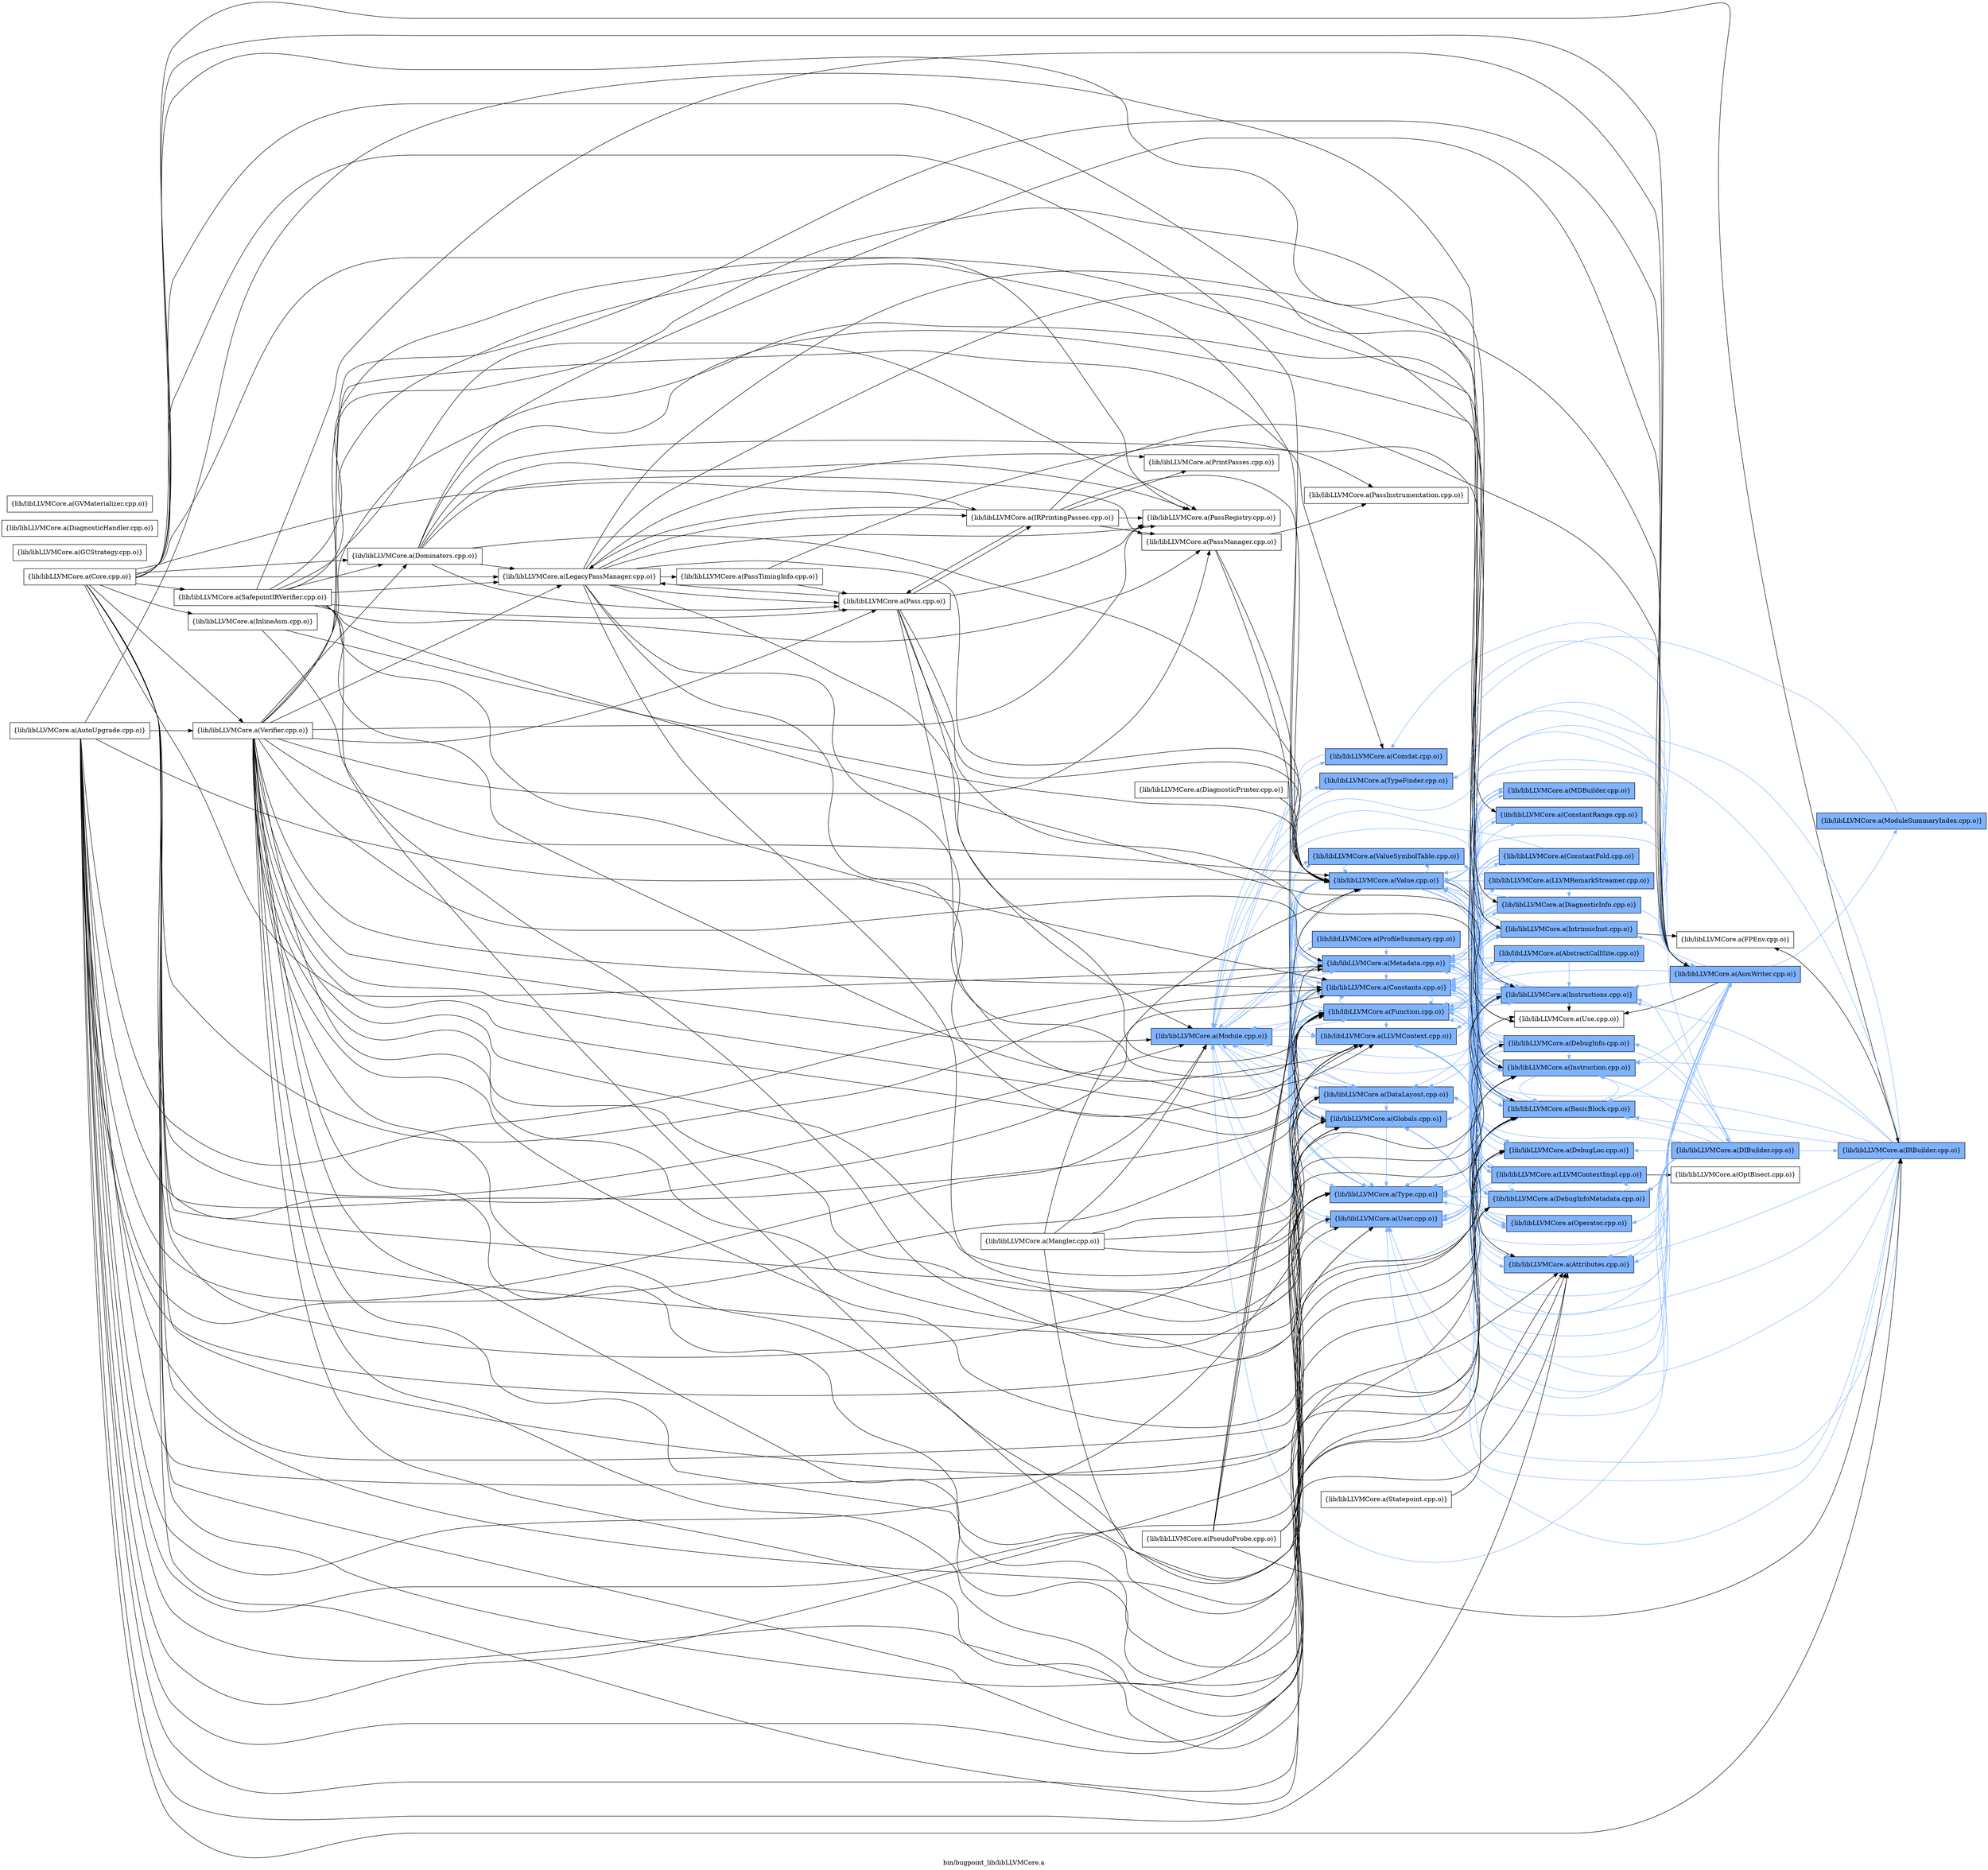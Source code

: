 digraph "bin/bugpoint_lib/libLLVMCore.a" {
	label="bin/bugpoint_lib/libLLVMCore.a";
	rankdir=LR;
	{ rank=same; Node0x556673d67be8;  }
	{ rank=same; Node0x556673d729a8; Node0x556673d6ee48; Node0x556673d8a918; Node0x556673d8d0c8; Node0x556673d8b4a8; Node0x556673d82a88; Node0x556673d7ab58; Node0x556673d6e998; Node0x556673d70a68; Node0x556673d70798; Node0x556673d72138; Node0x556673d71508; Node0x556673d71288;  }
	{ rank=same; Node0x556673d72188; Node0x556673d707e8; Node0x556673d89518; Node0x556673d70338; Node0x556673d8d2f8; Node0x556673d8a508; Node0x556673d8a288; Node0x556673d72ea8; Node0x556673d7a068; Node0x556673d7d498; Node0x556673d696c8; Node0x556673d72728; Node0x556673d867c8; Node0x556673d87678; Node0x556673d8a6e8; Node0x556673d6fd48; Node0x556673d8b138;  }
	{ rank=same; Node0x556673d69e48; Node0x556673d86ef8; Node0x556673d7baf8; Node0x556673d8c1c8;  }
	{ rank=same; Node0x556673d67be8;  }
	{ rank=same; Node0x556673d729a8; Node0x556673d6ee48; Node0x556673d8a918; Node0x556673d8d0c8; Node0x556673d8b4a8; Node0x556673d82a88; Node0x556673d7ab58; Node0x556673d6e998; Node0x556673d70a68; Node0x556673d70798; Node0x556673d72138; Node0x556673d71508; Node0x556673d71288;  }
	{ rank=same; Node0x556673d72188; Node0x556673d707e8; Node0x556673d89518; Node0x556673d70338; Node0x556673d8d2f8; Node0x556673d8a508; Node0x556673d8a288; Node0x556673d72ea8; Node0x556673d7a068; Node0x556673d7d498; Node0x556673d696c8; Node0x556673d72728; Node0x556673d867c8; Node0x556673d87678; Node0x556673d8a6e8; Node0x556673d6fd48; Node0x556673d8b138;  }
	{ rank=same; Node0x556673d69e48; Node0x556673d86ef8; Node0x556673d7baf8; Node0x556673d8c1c8;  }

	Node0x556673d67be8 [shape=record,shape=box,group=1,style=filled,fillcolor="0.600000 0.5 1",label="{lib/libLLVMCore.a(Module.cpp.o)}"];
	Node0x556673d67be8 -> Node0x556673d729a8[color="0.600000 0.5 1"];
	Node0x556673d67be8 -> Node0x556673d6ee48[color="0.600000 0.5 1"];
	Node0x556673d67be8 -> Node0x556673d8a918[color="0.600000 0.5 1"];
	Node0x556673d67be8 -> Node0x556673d8d0c8[color="0.600000 0.5 1"];
	Node0x556673d67be8 -> Node0x556673d8b4a8[color="0.600000 0.5 1"];
	Node0x556673d67be8 -> Node0x556673d82a88[color="0.600000 0.5 1"];
	Node0x556673d67be8 -> Node0x556673d7ab58[color="0.600000 0.5 1"];
	Node0x556673d67be8 -> Node0x556673d6e998[color="0.600000 0.5 1"];
	Node0x556673d67be8 -> Node0x556673d70a68[color="0.600000 0.5 1"];
	Node0x556673d67be8 -> Node0x556673d70798[color="0.600000 0.5 1"];
	Node0x556673d67be8 -> Node0x556673d72138[color="0.600000 0.5 1"];
	Node0x556673d67be8 -> Node0x556673d71508[color="0.600000 0.5 1"];
	Node0x556673d67be8 -> Node0x556673d71288[color="0.600000 0.5 1"];
	Node0x556673d71508 [shape=record,shape=box,group=1,style=filled,fillcolor="0.600000 0.5 1",label="{lib/libLLVMCore.a(Value.cpp.o)}"];
	Node0x556673d71508 -> Node0x556673d72ea8[color="0.600000 0.5 1"];
	Node0x556673d71508 -> Node0x556673d72728[color="0.600000 0.5 1"];
	Node0x556673d71508 -> Node0x556673d729a8[color="0.600000 0.5 1"];
	Node0x556673d71508 -> Node0x556673d72188[color="0.600000 0.5 1"];
	Node0x556673d71508 -> Node0x556673d6ee48[color="0.600000 0.5 1"];
	Node0x556673d71508 -> Node0x556673d87678[color="0.600000 0.5 1"];
	Node0x556673d71508 -> Node0x556673d8a6e8[color="0.600000 0.5 1"];
	Node0x556673d71508 -> Node0x556673d8d0c8[color="0.600000 0.5 1"];
	Node0x556673d71508 -> Node0x556673d8b4a8[color="0.600000 0.5 1"];
	Node0x556673d71508 -> Node0x556673d8b138[color="0.600000 0.5 1"];
	Node0x556673d71508 -> Node0x556673d82a88[color="0.600000 0.5 1"];
	Node0x556673d71508 -> Node0x556673d7ab58[color="0.600000 0.5 1"];
	Node0x556673d71508 -> Node0x556673d7d498[color="0.600000 0.5 1"];
	Node0x556673d71508 -> Node0x556673d696c8[color="0.600000 0.5 1"];
	Node0x556673d71508 -> Node0x556673d70a68[color="0.600000 0.5 1"];
	Node0x556673d71508 -> Node0x556673d6fd48;
	Node0x556673d71508 -> Node0x556673d72138[color="0.600000 0.5 1"];
	Node0x556673d71508 -> Node0x556673d71288[color="0.600000 0.5 1"];
	Node0x556673d72e58 [shape=record,shape=box,group=0,label="{lib/libLLVMCore.a(Verifier.cpp.o)}"];
	Node0x556673d72e58 -> Node0x556673d72ea8;
	Node0x556673d72e58 -> Node0x556673d72728;
	Node0x556673d72e58 -> Node0x556673d729a8;
	Node0x556673d72e58 -> Node0x556673d70a18;
	Node0x556673d72e58 -> Node0x556673d6ee48;
	Node0x556673d72e58 -> Node0x556673d86ef8;
	Node0x556673d72e58 -> Node0x556673d87678;
	Node0x556673d72e58 -> Node0x556673d8a6e8;
	Node0x556673d72e58 -> Node0x556673d8a918;
	Node0x556673d72e58 -> Node0x556673d8d2f8;
	Node0x556673d72e58 -> Node0x556673d8d0c8;
	Node0x556673d72e58 -> Node0x556673d8b4a8;
	Node0x556673d72e58 -> Node0x556673d8a508;
	Node0x556673d72e58 -> Node0x556673d8a288;
	Node0x556673d72e58 -> Node0x556673d836b8;
	Node0x556673d72e58 -> Node0x556673d82a88;
	Node0x556673d72e58 -> Node0x556673d7ab58;
	Node0x556673d72e58 -> Node0x556673d7d498;
	Node0x556673d72e58 -> Node0x556673d67be8;
	Node0x556673d72e58 -> Node0x556673d69ad8;
	Node0x556673d72e58 -> Node0x556673d6a2a8;
	Node0x556673d72e58 -> Node0x556673d6bd88;
	Node0x556673d72e58 -> Node0x556673d70a68;
	Node0x556673d72e58 -> Node0x556673d72138;
	Node0x556673d72e58 -> Node0x556673d71508;
	Node0x556673d72ea8 [shape=record,shape=box,group=1,style=filled,fillcolor="0.600000 0.5 1",label="{lib/libLLVMCore.a(Instructions.cpp.o)}"];
	Node0x556673d72ea8 -> Node0x556673d72188[color="0.600000 0.5 1"];
	Node0x556673d72ea8 -> Node0x556673d70338[color="0.600000 0.5 1"];
	Node0x556673d72ea8 -> Node0x556673d6ee48[color="0.600000 0.5 1"];
	Node0x556673d72ea8 -> Node0x556673d87678[color="0.600000 0.5 1"];
	Node0x556673d72ea8 -> Node0x556673d8a6e8[color="0.600000 0.5 1"];
	Node0x556673d72ea8 -> Node0x556673d8d0c8[color="0.600000 0.5 1"];
	Node0x556673d72ea8 -> Node0x556673d8b4a8[color="0.600000 0.5 1"];
	Node0x556673d72ea8 -> Node0x556673d82a88[color="0.600000 0.5 1"];
	Node0x556673d72ea8 -> Node0x556673d7d498[color="0.600000 0.5 1"];
	Node0x556673d72ea8 -> Node0x556673d67be8[color="0.600000 0.5 1"];
	Node0x556673d72ea8 -> Node0x556673d696c8[color="0.600000 0.5 1"];
	Node0x556673d72ea8 -> Node0x556673d70a68[color="0.600000 0.5 1"];
	Node0x556673d72ea8 -> Node0x556673d6fd48;
	Node0x556673d72ea8 -> Node0x556673d72138[color="0.600000 0.5 1"];
	Node0x556673d72ea8 -> Node0x556673d71508[color="0.600000 0.5 1"];
	Node0x556673d70a18 [shape=record,shape=box,group=0,label="{lib/libLLVMCore.a(LegacyPassManager.cpp.o)}"];
	Node0x556673d70a18 -> Node0x556673d729a8;
	Node0x556673d70a18 -> Node0x556673d86ef8;
	Node0x556673d70a18 -> Node0x556673d89518;
	Node0x556673d70a18 -> Node0x556673d82a88;
	Node0x556673d70a18 -> Node0x556673d7ab58;
	Node0x556673d70a18 -> Node0x556673d7b3c8;
	Node0x556673d70a18 -> Node0x556673d67be8;
	Node0x556673d70a18 -> Node0x556673d69ad8;
	Node0x556673d70a18 -> Node0x556673d6bd88;
	Node0x556673d70a18 -> Node0x556673d6b608;
	Node0x556673d70a18 -> Node0x556673d6c288;
	Node0x556673d70a18 -> Node0x556673d71508;
	Node0x556673d6ee48 [shape=record,shape=box,group=1,style=filled,fillcolor="0.600000 0.5 1",label="{lib/libLLVMCore.a(Metadata.cpp.o)}"];
	Node0x556673d6ee48 -> Node0x556673d729a8[color="0.600000 0.5 1"];
	Node0x556673d6ee48 -> Node0x556673d72188[color="0.600000 0.5 1"];
	Node0x556673d6ee48 -> Node0x556673d70338[color="0.600000 0.5 1"];
	Node0x556673d6ee48 -> Node0x556673d8d2f8[color="0.600000 0.5 1"];
	Node0x556673d6ee48 -> Node0x556673d8d0c8[color="0.600000 0.5 1"];
	Node0x556673d6ee48 -> Node0x556673d8a508[color="0.600000 0.5 1"];
	Node0x556673d6ee48 -> Node0x556673d8a288[color="0.600000 0.5 1"];
	Node0x556673d6ee48 -> Node0x556673d67be8[color="0.600000 0.5 1"];
	Node0x556673d6ee48 -> Node0x556673d70a68[color="0.600000 0.5 1"];
	Node0x556673d6ee48 -> Node0x556673d71508[color="0.600000 0.5 1"];
	Node0x556673d86ef8 [shape=record,shape=box,group=1,style=filled,fillcolor="0.600000 0.5 1",label="{lib/libLLVMCore.a(AsmWriter.cpp.o)}"];
	Node0x556673d86ef8 -> Node0x556673d72ea8[color="0.600000 0.5 1"];
	Node0x556673d86ef8 -> Node0x556673d72728[color="0.600000 0.5 1"];
	Node0x556673d86ef8 -> Node0x556673d729a8[color="0.600000 0.5 1"];
	Node0x556673d86ef8 -> Node0x556673d6ee48[color="0.600000 0.5 1"];
	Node0x556673d86ef8 -> Node0x556673d87678[color="0.600000 0.5 1"];
	Node0x556673d86ef8 -> Node0x556673d8a6e8[color="0.600000 0.5 1"];
	Node0x556673d86ef8 -> Node0x556673d8a918[color="0.600000 0.5 1"];
	Node0x556673d86ef8 -> Node0x556673d8d2f8[color="0.600000 0.5 1"];
	Node0x556673d86ef8 -> Node0x556673d8d0c8[color="0.600000 0.5 1"];
	Node0x556673d86ef8 -> Node0x556673d8a508[color="0.600000 0.5 1"];
	Node0x556673d86ef8 -> Node0x556673d82a88[color="0.600000 0.5 1"];
	Node0x556673d86ef8 -> Node0x556673d7ab58[color="0.600000 0.5 1"];
	Node0x556673d86ef8 -> Node0x556673d7d498[color="0.600000 0.5 1"];
	Node0x556673d86ef8 -> Node0x556673d67be8[color="0.600000 0.5 1"];
	Node0x556673d86ef8 -> Node0x556673d684f8[color="0.600000 0.5 1"];
	Node0x556673d86ef8 -> Node0x556673d696c8[color="0.600000 0.5 1"];
	Node0x556673d86ef8 -> Node0x556673d70a68[color="0.600000 0.5 1"];
	Node0x556673d86ef8 -> Node0x556673d70798[color="0.600000 0.5 1"];
	Node0x556673d86ef8 -> Node0x556673d6fd48;
	Node0x556673d86ef8 -> Node0x556673d72138[color="0.600000 0.5 1"];
	Node0x556673d86ef8 -> Node0x556673d71508[color="0.600000 0.5 1"];
	Node0x556673d87678 [shape=record,shape=box,group=1,style=filled,fillcolor="0.600000 0.5 1",label="{lib/libLLVMCore.a(Attributes.cpp.o)}"];
	Node0x556673d87678 -> Node0x556673d86ef8[color="0.600000 0.5 1"];
	Node0x556673d87678 -> Node0x556673d82a88[color="0.600000 0.5 1"];
	Node0x556673d8a6e8 [shape=record,shape=box,group=1,style=filled,fillcolor="0.600000 0.5 1",label="{lib/libLLVMCore.a(BasicBlock.cpp.o)}"];
	Node0x556673d8a6e8 -> Node0x556673d72ea8[color="0.600000 0.5 1"];
	Node0x556673d8a6e8 -> Node0x556673d6ee48[color="0.600000 0.5 1"];
	Node0x556673d8a6e8 -> Node0x556673d8d0c8[color="0.600000 0.5 1"];
	Node0x556673d8a6e8 -> Node0x556673d7d498[color="0.600000 0.5 1"];
	Node0x556673d8a6e8 -> Node0x556673d70a68[color="0.600000 0.5 1"];
	Node0x556673d8a6e8 -> Node0x556673d72138[color="0.600000 0.5 1"];
	Node0x556673d8a6e8 -> Node0x556673d71508[color="0.600000 0.5 1"];
	Node0x556673d8a6e8 -> Node0x556673d71288[color="0.600000 0.5 1"];
	Node0x556673d8d0c8 [shape=record,shape=box,group=1,style=filled,fillcolor="0.600000 0.5 1",label="{lib/libLLVMCore.a(Constants.cpp.o)}"];
	Node0x556673d8d0c8 -> Node0x556673d72ea8[color="0.600000 0.5 1"];
	Node0x556673d8d0c8 -> Node0x556673d7a068[color="0.600000 0.5 1"];
	Node0x556673d8d0c8 -> Node0x556673d82a88[color="0.600000 0.5 1"];
	Node0x556673d8d0c8 -> Node0x556673d7ab58[color="0.600000 0.5 1"];
	Node0x556673d8d0c8 -> Node0x556673d7d498[color="0.600000 0.5 1"];
	Node0x556673d8d0c8 -> Node0x556673d696c8[color="0.600000 0.5 1"];
	Node0x556673d8d0c8 -> Node0x556673d70a68[color="0.600000 0.5 1"];
	Node0x556673d8d0c8 -> Node0x556673d72138[color="0.600000 0.5 1"];
	Node0x556673d8d0c8 -> Node0x556673d71508[color="0.600000 0.5 1"];
	Node0x556673d8b138 [shape=record,shape=box,group=1,style=filled,fillcolor="0.600000 0.5 1",label="{lib/libLLVMCore.a(DebugInfo.cpp.o)}"];
	Node0x556673d8b138 -> Node0x556673d6ee48[color="0.600000 0.5 1"];
	Node0x556673d8b138 -> Node0x556673d8c1c8[color="0.600000 0.5 1"];
	Node0x556673d8b138 -> Node0x556673d8a508[color="0.600000 0.5 1"];
	Node0x556673d8b138 -> Node0x556673d8a288[color="0.600000 0.5 1"];
	Node0x556673d8b138 -> Node0x556673d82a88[color="0.600000 0.5 1"];
	Node0x556673d8b138 -> Node0x556673d7d498[color="0.600000 0.5 1"];
	Node0x556673d8b138 -> Node0x556673d67be8[color="0.600000 0.5 1"];
	Node0x556673d8b138 -> Node0x556673d71508[color="0.600000 0.5 1"];
	Node0x556673d82a88 [shape=record,shape=box,group=1,style=filled,fillcolor="0.600000 0.5 1",label="{lib/libLLVMCore.a(Function.cpp.o)}"];
	Node0x556673d82a88 -> Node0x556673d72ea8[color="0.600000 0.5 1"];
	Node0x556673d82a88 -> Node0x556673d72728[color="0.600000 0.5 1"];
	Node0x556673d82a88 -> Node0x556673d729a8[color="0.600000 0.5 1"];
	Node0x556673d82a88 -> Node0x556673d70338[color="0.600000 0.5 1"];
	Node0x556673d82a88 -> Node0x556673d6ee48[color="0.600000 0.5 1"];
	Node0x556673d82a88 -> Node0x556673d867c8[color="0.600000 0.5 1"];
	Node0x556673d82a88 -> Node0x556673d87678[color="0.600000 0.5 1"];
	Node0x556673d82a88 -> Node0x556673d8a6e8[color="0.600000 0.5 1"];
	Node0x556673d82a88 -> Node0x556673d8d0c8[color="0.600000 0.5 1"];
	Node0x556673d82a88 -> Node0x556673d8b4a8[color="0.600000 0.5 1"];
	Node0x556673d82a88 -> Node0x556673d7ab58[color="0.600000 0.5 1"];
	Node0x556673d82a88 -> Node0x556673d67be8[color="0.600000 0.5 1"];
	Node0x556673d82a88 -> Node0x556673d70a68[color="0.600000 0.5 1"];
	Node0x556673d82a88 -> Node0x556673d72138[color="0.600000 0.5 1"];
	Node0x556673d82a88 -> Node0x556673d71508[color="0.600000 0.5 1"];
	Node0x556673d82a88 -> Node0x556673d71288[color="0.600000 0.5 1"];
	Node0x556673d7ab58 [shape=record,shape=box,group=1,style=filled,fillcolor="0.600000 0.5 1",label="{lib/libLLVMCore.a(Globals.cpp.o)}"];
	Node0x556673d7ab58 -> Node0x556673d6ee48[color="0.600000 0.5 1"];
	Node0x556673d7ab58 -> Node0x556673d8d2f8[color="0.600000 0.5 1"];
	Node0x556673d7ab58 -> Node0x556673d8d0c8[color="0.600000 0.5 1"];
	Node0x556673d7ab58 -> Node0x556673d82a88[color="0.600000 0.5 1"];
	Node0x556673d7ab58 -> Node0x556673d67be8[color="0.600000 0.5 1"];
	Node0x556673d7ab58 -> Node0x556673d70a68[color="0.600000 0.5 1"];
	Node0x556673d7ab58 -> Node0x556673d72138[color="0.600000 0.5 1"];
	Node0x556673d7ab58 -> Node0x556673d71508[color="0.600000 0.5 1"];
	Node0x556673d7d498 [shape=record,shape=box,group=1,style=filled,fillcolor="0.600000 0.5 1",label="{lib/libLLVMCore.a(Instruction.cpp.o)}"];
	Node0x556673d7d498 -> Node0x556673d72ea8[color="0.600000 0.5 1"];
	Node0x556673d7d498 -> Node0x556673d6ee48[color="0.600000 0.5 1"];
	Node0x556673d7d498 -> Node0x556673d87678[color="0.600000 0.5 1"];
	Node0x556673d7d498 -> Node0x556673d8a6e8[color="0.600000 0.5 1"];
	Node0x556673d7d498 -> Node0x556673d8d0c8[color="0.600000 0.5 1"];
	Node0x556673d7d498 -> Node0x556673d72138[color="0.600000 0.5 1"];
	Node0x556673d7d498 -> Node0x556673d71508[color="0.600000 0.5 1"];
	Node0x556673d70a68 [shape=record,shape=box,group=1,style=filled,fillcolor="0.600000 0.5 1",label="{lib/libLLVMCore.a(Type.cpp.o)}"];
	Node0x556673d70a68 -> Node0x556673d8d0c8[color="0.600000 0.5 1"];
	Node0x556673d72138 [shape=record,shape=box,group=1,style=filled,fillcolor="0.600000 0.5 1",label="{lib/libLLVMCore.a(User.cpp.o)}"];
	Node0x556673d72138 -> Node0x556673d72728[color="0.600000 0.5 1"];
	Node0x556673d72138 -> Node0x556673d6fd48;
	Node0x556673d729a8 [shape=record,shape=box,group=1,style=filled,fillcolor="0.600000 0.5 1",label="{lib/libLLVMCore.a(LLVMContext.cpp.o)}"];
	Node0x556673d729a8 -> Node0x556673d72188[color="0.600000 0.5 1"];
	Node0x556673d729a8 -> Node0x556673d707e8[color="0.600000 0.5 1"];
	Node0x556673d729a8 -> Node0x556673d89518[color="0.600000 0.5 1"];
	Node0x556673d8c358 [shape=record,shape=box,group=0,label="{lib/libLLVMCore.a(Core.cpp.o)}"];
	Node0x556673d8c358 -> Node0x556673d72ea8;
	Node0x556673d8c358 -> Node0x556673d729a8;
	Node0x556673d8c358 -> Node0x556673d70a18;
	Node0x556673d8c358 -> Node0x556673d6ee48;
	Node0x556673d8c358 -> Node0x556673d86ef8;
	Node0x556673d8c358 -> Node0x556673d87678;
	Node0x556673d8c358 -> Node0x556673d8a6e8;
	Node0x556673d8c358 -> Node0x556673d8d0c8;
	Node0x556673d8c358 -> Node0x556673d8b4a8;
	Node0x556673d8c358 -> Node0x556673d8a288;
	Node0x556673d8c358 -> Node0x556673d836b8;
	Node0x556673d8c358 -> Node0x556673d82a88;
	Node0x556673d8c358 -> Node0x556673d7ab58;
	Node0x556673d8c358 -> Node0x556673d7a428;
	Node0x556673d8c358 -> Node0x556673d7b3c8;
	Node0x556673d8c358 -> Node0x556673d7b698;
	Node0x556673d8c358 -> Node0x556673d7d498;
	Node0x556673d8c358 -> Node0x556673d67be8;
	Node0x556673d8c358 -> Node0x556673d6bd88;
	Node0x556673d8c358 -> Node0x556673d6fd98;
	Node0x556673d8c358 -> Node0x556673d70a68;
	Node0x556673d8c358 -> Node0x556673d72138;
	Node0x556673d8c358 -> Node0x556673d71508;
	Node0x556673d8c358 -> Node0x556673d72e58;
	Node0x556673d7b3c8 [shape=record,shape=box,group=0,label="{lib/libLLVMCore.a(IRPrintingPasses.cpp.o)}"];
	Node0x556673d7b3c8 -> Node0x556673d70a18;
	Node0x556673d7b3c8 -> Node0x556673d86ef8;
	Node0x556673d7b3c8 -> Node0x556673d69ad8;
	Node0x556673d7b3c8 -> Node0x556673d6a2a8;
	Node0x556673d7b3c8 -> Node0x556673d6bd88;
	Node0x556673d7b3c8 -> Node0x556673d6c288;
	Node0x556673d7b3c8 -> Node0x556673d71508;
	Node0x556673d69ad8 [shape=record,shape=box,group=0,label="{lib/libLLVMCore.a(Pass.cpp.o)}"];
	Node0x556673d69ad8 -> Node0x556673d729a8;
	Node0x556673d69ad8 -> Node0x556673d70a18;
	Node0x556673d69ad8 -> Node0x556673d87678;
	Node0x556673d69ad8 -> Node0x556673d82a88;
	Node0x556673d69ad8 -> Node0x556673d7b3c8;
	Node0x556673d69ad8 -> Node0x556673d6bd88;
	Node0x556673d69ad8 -> Node0x556673d71508;
	Node0x556673d6bd88 [shape=record,shape=box,group=0,label="{lib/libLLVMCore.a(PassRegistry.cpp.o)}"];
	Node0x556673d6fa78 [shape=record,shape=box,group=0,label="{lib/libLLVMCore.a(Mangler.cpp.o)}"];
	Node0x556673d6fa78 -> Node0x556673d87678;
	Node0x556673d6fa78 -> Node0x556673d8b4a8;
	Node0x556673d6fa78 -> Node0x556673d82a88;
	Node0x556673d6fa78 -> Node0x556673d7ab58;
	Node0x556673d6fa78 -> Node0x556673d67be8;
	Node0x556673d6fa78 -> Node0x556673d71508;
	Node0x556673d8b4a8 [shape=record,shape=box,group=1,style=filled,fillcolor="0.600000 0.5 1",label="{lib/libLLVMCore.a(DataLayout.cpp.o)}"];
	Node0x556673d8b4a8 -> Node0x556673d7ab58[color="0.600000 0.5 1"];
	Node0x556673d8b4a8 -> Node0x556673d67be8[color="0.600000 0.5 1"];
	Node0x556673d8b4a8 -> Node0x556673d70a68[color="0.600000 0.5 1"];
	Node0x556673d89518 [shape=record,shape=box,group=1,style=filled,fillcolor="0.600000 0.5 1",label="{lib/libLLVMCore.a(DiagnosticInfo.cpp.o)}"];
	Node0x556673d89518 -> Node0x556673d729a8[color="0.600000 0.5 1"];
	Node0x556673d89518 -> Node0x556673d6ee48[color="0.600000 0.5 1"];
	Node0x556673d89518 -> Node0x556673d86ef8[color="0.600000 0.5 1"];
	Node0x556673d89518 -> Node0x556673d8a288[color="0.600000 0.5 1"];
	Node0x556673d89518 -> Node0x556673d82a88[color="0.600000 0.5 1"];
	Node0x556673d89518 -> Node0x556673d7d498[color="0.600000 0.5 1"];
	Node0x556673d89518 -> Node0x556673d71508[color="0.600000 0.5 1"];
	Node0x556673d7a428 [shape=record,shape=box,group=1,style=filled,fillcolor="0.600000 0.5 1",label="{lib/libLLVMCore.a(IRBuilder.cpp.o)}"];
	Node0x556673d7a428 -> Node0x556673d72ea8[color="0.600000 0.5 1"];
	Node0x556673d7a428 -> Node0x556673d6ee48[color="0.600000 0.5 1"];
	Node0x556673d7a428 -> Node0x556673d87678[color="0.600000 0.5 1"];
	Node0x556673d7a428 -> Node0x556673d8a6e8[color="0.600000 0.5 1"];
	Node0x556673d7a428 -> Node0x556673d8d0c8[color="0.600000 0.5 1"];
	Node0x556673d7a428 -> Node0x556673d8b4a8[color="0.600000 0.5 1"];
	Node0x556673d7a428 -> Node0x556673d82a88[color="0.600000 0.5 1"];
	Node0x556673d7a428 -> Node0x556673d7ab58[color="0.600000 0.5 1"];
	Node0x556673d7a428 -> Node0x556673d7baf8;
	Node0x556673d7a428 -> Node0x556673d7d498[color="0.600000 0.5 1"];
	Node0x556673d7a428 -> Node0x556673d70a68[color="0.600000 0.5 1"];
	Node0x556673d7a428 -> Node0x556673d72138[color="0.600000 0.5 1"];
	Node0x556673d7a428 -> Node0x556673d71508[color="0.600000 0.5 1"];
	Node0x556673d7b698 [shape=record,shape=box,group=0,label="{lib/libLLVMCore.a(InlineAsm.cpp.o)}"];
	Node0x556673d7b698 -> Node0x556673d70a68;
	Node0x556673d7b698 -> Node0x556673d71508;
	Node0x556673d72728 [shape=record,shape=box,group=1,style=filled,fillcolor="0.600000 0.5 1",label="{lib/libLLVMCore.a(IntrinsicInst.cpp.o)}"];
	Node0x556673d72728 -> Node0x556673d72ea8[color="0.600000 0.5 1"];
	Node0x556673d72728 -> Node0x556673d6ee48[color="0.600000 0.5 1"];
	Node0x556673d72728 -> Node0x556673d8a6e8[color="0.600000 0.5 1"];
	Node0x556673d72728 -> Node0x556673d8d0c8[color="0.600000 0.5 1"];
	Node0x556673d72728 -> Node0x556673d8b4a8[color="0.600000 0.5 1"];
	Node0x556673d72728 -> Node0x556673d8a508[color="0.600000 0.5 1"];
	Node0x556673d72728 -> Node0x556673d82a88[color="0.600000 0.5 1"];
	Node0x556673d72728 -> Node0x556673d7baf8;
	Node0x556673d72728 -> Node0x556673d7d498[color="0.600000 0.5 1"];
	Node0x556673d72728 -> Node0x556673d67be8[color="0.600000 0.5 1"];
	Node0x556673d72728 -> Node0x556673d696c8[color="0.600000 0.5 1"];
	Node0x556673d72728 -> Node0x556673d70a68[color="0.600000 0.5 1"];
	Node0x556673d72728 -> Node0x556673d72138[color="0.600000 0.5 1"];
	Node0x556673d72728 -> Node0x556673d71508[color="0.600000 0.5 1"];
	Node0x556673d696c8 [shape=record,shape=box,group=1,style=filled,fillcolor="0.600000 0.5 1",label="{lib/libLLVMCore.a(Operator.cpp.o)}"];
	Node0x556673d696c8 -> Node0x556673d8d0c8[color="0.600000 0.5 1"];
	Node0x556673d696c8 -> Node0x556673d8b4a8[color="0.600000 0.5 1"];
	Node0x556673d696c8 -> Node0x556673d70a68[color="0.600000 0.5 1"];
	Node0x556673d8a508 [shape=record,shape=box,group=1,style=filled,fillcolor="0.600000 0.5 1",label="{lib/libLLVMCore.a(DebugInfoMetadata.cpp.o)}"];
	Node0x556673d8a508 -> Node0x556673d729a8[color="0.600000 0.5 1"];
	Node0x556673d8a508 -> Node0x556673d72188[color="0.600000 0.5 1"];
	Node0x556673d8a508 -> Node0x556673d6ee48[color="0.600000 0.5 1"];
	Node0x556673d8a508 -> Node0x556673d8d0c8[color="0.600000 0.5 1"];
	Node0x556673d8a508 -> Node0x556673d70a68[color="0.600000 0.5 1"];
	Node0x556673d8d2f8 [shape=record,shape=box,group=1,style=filled,fillcolor="0.600000 0.5 1",label="{lib/libLLVMCore.a(ConstantRange.cpp.o)}"];
	Node0x556673d8d2f8 -> Node0x556673d72ea8[color="0.600000 0.5 1"];
	Node0x556673d8a288 [shape=record,shape=box,group=1,style=filled,fillcolor="0.600000 0.5 1",label="{lib/libLLVMCore.a(DebugLoc.cpp.o)}"];
	Node0x556673d8a288 -> Node0x556673d6ee48[color="0.600000 0.5 1"];
	Node0x556673d8a288 -> Node0x556673d8b138[color="0.600000 0.5 1"];
	Node0x556673d8a288 -> Node0x556673d8a508[color="0.600000 0.5 1"];
	Node0x556673d836b8 [shape=record,shape=box,group=0,label="{lib/libLLVMCore.a(Dominators.cpp.o)}"];
	Node0x556673d836b8 -> Node0x556673d70a18;
	Node0x556673d836b8 -> Node0x556673d86ef8;
	Node0x556673d836b8 -> Node0x556673d8a6e8;
	Node0x556673d836b8 -> Node0x556673d7d498;
	Node0x556673d836b8 -> Node0x556673d69ad8;
	Node0x556673d836b8 -> Node0x556673d6a2a8;
	Node0x556673d836b8 -> Node0x556673d6bd88;
	Node0x556673d836b8 -> Node0x556673d71508;
	Node0x556673d6fd48 [shape=record,shape=box,group=0,label="{lib/libLLVMCore.a(Use.cpp.o)}"];
	Node0x556673d6a2a8 [shape=record,shape=box,group=0,label="{lib/libLLVMCore.a(PassManager.cpp.o)}"];
	Node0x556673d6a2a8 -> Node0x556673d7ab58;
	Node0x556673d6a2a8 -> Node0x556673d6b0b8;
	Node0x556673d6a2a8 -> Node0x556673d71508;
	Node0x556673d867c8 [shape=record,shape=box,group=1,style=filled,fillcolor="0.600000 0.5 1",label="{lib/libLLVMCore.a(AbstractCallSite.cpp.o)}"];
	Node0x556673d867c8 -> Node0x556673d72ea8[color="0.600000 0.5 1"];
	Node0x556673d867c8 -> Node0x556673d6ee48[color="0.600000 0.5 1"];
	Node0x556673d867c8 -> Node0x556673d8d0c8[color="0.600000 0.5 1"];
	Node0x556673d867c8 -> Node0x556673d72138[color="0.600000 0.5 1"];
	Node0x556673d7a068 [shape=record,shape=box,group=1,style=filled,fillcolor="0.600000 0.5 1",label="{lib/libLLVMCore.a(ConstantFold.cpp.o)}"];
	Node0x556673d7a068 -> Node0x556673d72ea8[color="0.600000 0.5 1"];
	Node0x556673d7a068 -> Node0x556673d8d0c8[color="0.600000 0.5 1"];
	Node0x556673d7a068 -> Node0x556673d82a88[color="0.600000 0.5 1"];
	Node0x556673d7a068 -> Node0x556673d7ab58[color="0.600000 0.5 1"];
	Node0x556673d7a068 -> Node0x556673d67be8[color="0.600000 0.5 1"];
	Node0x556673d7a068 -> Node0x556673d696c8[color="0.600000 0.5 1"];
	Node0x556673d7a068 -> Node0x556673d70a68[color="0.600000 0.5 1"];
	Node0x556673d7a068 -> Node0x556673d71508[color="0.600000 0.5 1"];
	Node0x556673d6c288 [shape=record,shape=box,group=0,label="{lib/libLLVMCore.a(PrintPasses.cpp.o)}"];
	Node0x556673d6b608 [shape=record,shape=box,group=0,label="{lib/libLLVMCore.a(PassTimingInfo.cpp.o)}"];
	Node0x556673d6b608 -> Node0x556673d69ad8;
	Node0x556673d6b608 -> Node0x556673d6b0b8;
	Node0x556673d684f8 [shape=record,shape=box,group=1,style=filled,fillcolor="0.600000 0.5 1",label="{lib/libLLVMCore.a(ModuleSummaryIndex.cpp.o)}"];
	Node0x556673d684f8 -> Node0x556673d71508[color="0.600000 0.5 1"];
	Node0x556673d6e998 [shape=record,shape=box,group=1,style=filled,fillcolor="0.600000 0.5 1",label="{lib/libLLVMCore.a(ProfileSummary.cpp.o)}"];
	Node0x556673d6e998 -> Node0x556673d6ee48[color="0.600000 0.5 1"];
	Node0x556673d6e998 -> Node0x556673d8d0c8[color="0.600000 0.5 1"];
	Node0x556673d6e998 -> Node0x556673d70a68[color="0.600000 0.5 1"];
	Node0x556673d8a918 [shape=record,shape=box,group=1,style=filled,fillcolor="0.600000 0.5 1",label="{lib/libLLVMCore.a(Comdat.cpp.o)}"];
	Node0x556673d8a918 -> Node0x556673d67be8[color="0.600000 0.5 1"];
	Node0x556673d70338 [shape=record,shape=box,group=1,style=filled,fillcolor="0.600000 0.5 1",label="{lib/libLLVMCore.a(MDBuilder.cpp.o)}"];
	Node0x556673d70338 -> Node0x556673d6ee48[color="0.600000 0.5 1"];
	Node0x556673d70338 -> Node0x556673d8d0c8[color="0.600000 0.5 1"];
	Node0x556673d70338 -> Node0x556673d70a68[color="0.600000 0.5 1"];
	Node0x556673d70338 -> Node0x556673d71508[color="0.600000 0.5 1"];
	Node0x556673d8c1c8 [shape=record,shape=box,group=1,style=filled,fillcolor="0.600000 0.5 1",label="{lib/libLLVMCore.a(DIBuilder.cpp.o)}"];
	Node0x556673d8c1c8 -> Node0x556673d72ea8[color="0.600000 0.5 1"];
	Node0x556673d8c1c8 -> Node0x556673d6ee48[color="0.600000 0.5 1"];
	Node0x556673d8c1c8 -> Node0x556673d87678[color="0.600000 0.5 1"];
	Node0x556673d8c1c8 -> Node0x556673d8a6e8[color="0.600000 0.5 1"];
	Node0x556673d8c1c8 -> Node0x556673d8d0c8[color="0.600000 0.5 1"];
	Node0x556673d8c1c8 -> Node0x556673d8b138[color="0.600000 0.5 1"];
	Node0x556673d8c1c8 -> Node0x556673d8a508[color="0.600000 0.5 1"];
	Node0x556673d8c1c8 -> Node0x556673d8a288[color="0.600000 0.5 1"];
	Node0x556673d8c1c8 -> Node0x556673d82a88[color="0.600000 0.5 1"];
	Node0x556673d8c1c8 -> Node0x556673d7a428[color="0.600000 0.5 1"];
	Node0x556673d8c1c8 -> Node0x556673d7d498[color="0.600000 0.5 1"];
	Node0x556673d8c1c8 -> Node0x556673d67be8[color="0.600000 0.5 1"];
	Node0x556673d8c1c8 -> Node0x556673d70a68[color="0.600000 0.5 1"];
	Node0x556673d8c1c8 -> Node0x556673d72138[color="0.600000 0.5 1"];
	Node0x556673d8c1c8 -> Node0x556673d71508[color="0.600000 0.5 1"];
	Node0x556673d70798 [shape=record,shape=box,group=1,style=filled,fillcolor="0.600000 0.5 1",label="{lib/libLLVMCore.a(TypeFinder.cpp.o)}"];
	Node0x556673d70798 -> Node0x556673d6ee48[color="0.600000 0.5 1"];
	Node0x556673d70798 -> Node0x556673d82a88[color="0.600000 0.5 1"];
	Node0x556673d70798 -> Node0x556673d7ab58[color="0.600000 0.5 1"];
	Node0x556673d71288 [shape=record,shape=box,group=1,style=filled,fillcolor="0.600000 0.5 1",label="{lib/libLLVMCore.a(ValueSymbolTable.cpp.o)}"];
	Node0x556673d71288 -> Node0x556673d71508[color="0.600000 0.5 1"];
	Node0x556673d6fd98 [shape=record,shape=box,group=0,label="{lib/libLLVMCore.a(SafepointIRVerifier.cpp.o)}"];
	Node0x556673d6fd98 -> Node0x556673d70a18;
	Node0x556673d6fd98 -> Node0x556673d86ef8;
	Node0x556673d6fd98 -> Node0x556673d8a6e8;
	Node0x556673d6fd98 -> Node0x556673d8d0c8;
	Node0x556673d6fd98 -> Node0x556673d836b8;
	Node0x556673d6fd98 -> Node0x556673d82a88;
	Node0x556673d6fd98 -> Node0x556673d7d498;
	Node0x556673d6fd98 -> Node0x556673d69ad8;
	Node0x556673d6fd98 -> Node0x556673d6a2a8;
	Node0x556673d6fd98 -> Node0x556673d6bd88;
	Node0x556673d6fd98 -> Node0x556673d6fd48;
	Node0x556673d6fd98 -> Node0x556673d71508;
	Node0x556673d72188 [shape=record,shape=box,group=1,style=filled,fillcolor="0.600000 0.5 1",label="{lib/libLLVMCore.a(LLVMContextImpl.cpp.o)}"];
	Node0x556673d72188 -> Node0x556673d6ee48[color="0.600000 0.5 1"];
	Node0x556673d72188 -> Node0x556673d8d0c8[color="0.600000 0.5 1"];
	Node0x556673d72188 -> Node0x556673d8a508[color="0.600000 0.5 1"];
	Node0x556673d72188 -> Node0x556673d67be8[color="0.600000 0.5 1"];
	Node0x556673d72188 -> Node0x556673d69e48;
	Node0x556673d72188 -> Node0x556673d72138[color="0.600000 0.5 1"];
	Node0x556673d72188 -> Node0x556673d71508[color="0.600000 0.5 1"];
	Node0x556673d81ae8 [shape=record,shape=box,group=0,label="{lib/libLLVMCore.a(DiagnosticPrinter.cpp.o)}"];
	Node0x556673d81ae8 -> Node0x556673d71508;
	Node0x556673d7a8d8 [shape=record,shape=box,group=0,label="{lib/libLLVMCore.a(GCStrategy.cpp.o)}"];
	Node0x556673d7baf8 [shape=record,shape=box,group=0,label="{lib/libLLVMCore.a(FPEnv.cpp.o)}"];
	Node0x556673d707e8 [shape=record,shape=box,group=1,style=filled,fillcolor="0.600000 0.5 1",label="{lib/libLLVMCore.a(LLVMRemarkStreamer.cpp.o)}"];
	Node0x556673d707e8 -> Node0x556673d729a8[color="0.600000 0.5 1"];
	Node0x556673d707e8 -> Node0x556673d89518[color="0.600000 0.5 1"];
	Node0x556673d707e8 -> Node0x556673d71508[color="0.600000 0.5 1"];
	Node0x556673d69e48 [shape=record,shape=box,group=0,label="{lib/libLLVMCore.a(OptBisect.cpp.o)}"];
	Node0x556673d71008 [shape=record,shape=box,group=0,label="{lib/libLLVMCore.a(DiagnosticHandler.cpp.o)}"];
	Node0x556673d6b0b8 [shape=record,shape=box,group=0,label="{lib/libLLVMCore.a(PassInstrumentation.cpp.o)}"];
	Node0x556673d80b48 [shape=record,shape=box,group=0,label="{lib/libLLVMCore.a(AutoUpgrade.cpp.o)}"];
	Node0x556673d80b48 -> Node0x556673d72ea8;
	Node0x556673d80b48 -> Node0x556673d72728;
	Node0x556673d80b48 -> Node0x556673d729a8;
	Node0x556673d80b48 -> Node0x556673d6ee48;
	Node0x556673d80b48 -> Node0x556673d87678;
	Node0x556673d80b48 -> Node0x556673d8a6e8;
	Node0x556673d80b48 -> Node0x556673d8d0c8;
	Node0x556673d80b48 -> Node0x556673d8b4a8;
	Node0x556673d80b48 -> Node0x556673d8b138;
	Node0x556673d80b48 -> Node0x556673d82a88;
	Node0x556673d80b48 -> Node0x556673d7ab58;
	Node0x556673d80b48 -> Node0x556673d7a428;
	Node0x556673d80b48 -> Node0x556673d7d498;
	Node0x556673d80b48 -> Node0x556673d67be8;
	Node0x556673d80b48 -> Node0x556673d70a68;
	Node0x556673d80b48 -> Node0x556673d72138;
	Node0x556673d80b48 -> Node0x556673d71508;
	Node0x556673d80b48 -> Node0x556673d72e58;
	Node0x556673d6a488 [shape=record,shape=box,group=0,label="{lib/libLLVMCore.a(PseudoProbe.cpp.o)}"];
	Node0x556673d6a488 -> Node0x556673d6ee48;
	Node0x556673d6a488 -> Node0x556673d8d0c8;
	Node0x556673d6a488 -> Node0x556673d8a508;
	Node0x556673d6a488 -> Node0x556673d8a288;
	Node0x556673d6a488 -> Node0x556673d7a428;
	Node0x556673d6a488 -> Node0x556673d70a68;
	Node0x556673d6a488 -> Node0x556673d72138;
	Node0x556673d6a488 -> Node0x556673d71508;
	Node0x556673d6df98 [shape=record,shape=box,group=0,label="{lib/libLLVMCore.a(Statepoint.cpp.o)}"];
	Node0x556673d6df98 -> Node0x556673d87678;
	Node0x556673d89248 [shape=record,shape=box,group=0,label="{lib/libLLVMCore.a(GVMaterializer.cpp.o)}"];
}
